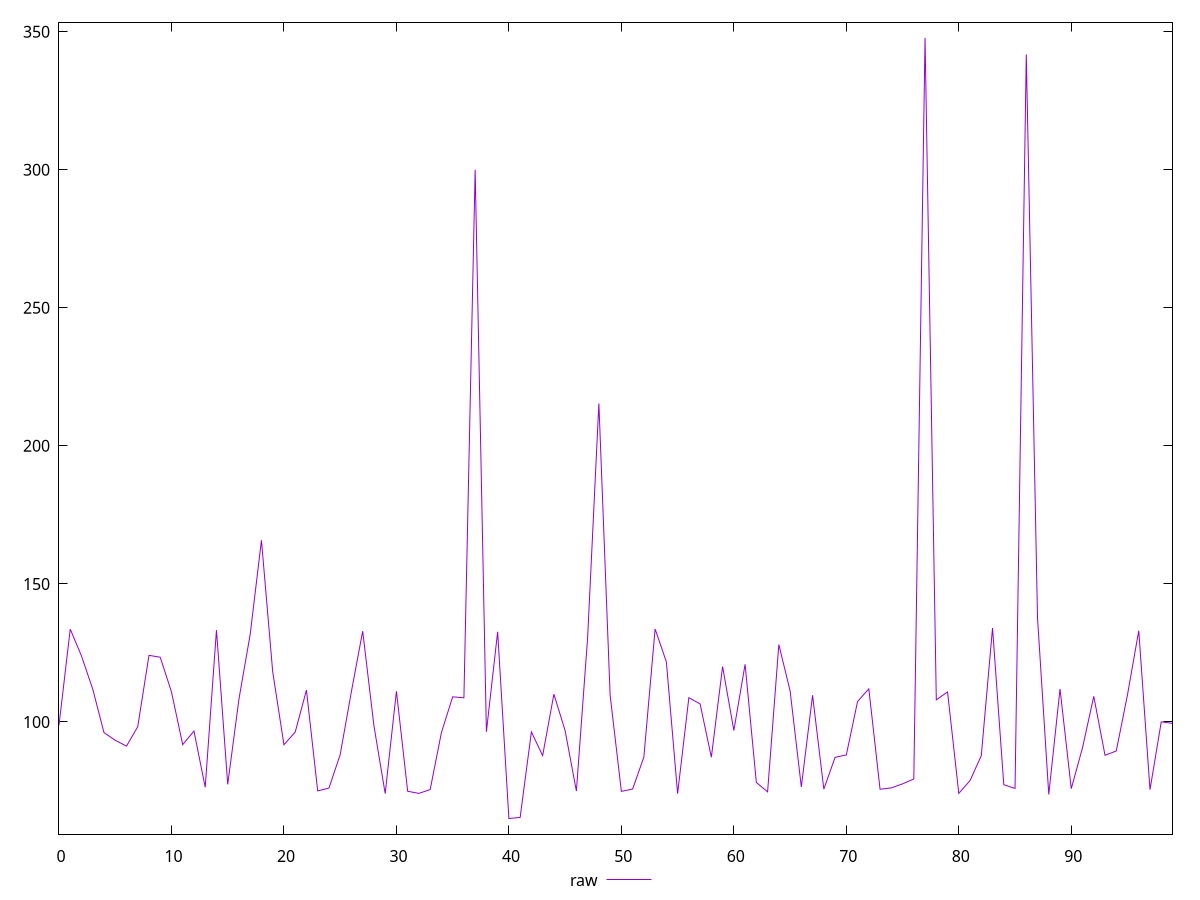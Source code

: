 reset

$raw <<EOF
0 98.798
1 133.61
2 123.878
3 111.883
4 96.125
5 93.34899999999999
6 91.242
7 98.263
8 124.10799999999999
9 123.443
10 110.868
11 91.77499999999999
12 96.69800000000001
13 76.32100000000001
14 133.256
15 77.388
16 108.30499999999999
17 131.773
18 165.798
19 118.17099999999999
20 91.728
21 96.319
22 111.51899999999999
23 75.016
24 76.031
25 88.143
26 111.07
27 132.87300000000002
28 98.634
29 74.04799999999999
30 111.115
31 74.884
32 74.12
33 75.492
34 96.11500000000001
35 109.095
36 108.728
37 300.031
38 96.426
39 132.644
40 65.009
41 65.415
42 96.36
43 87.795
44 110.054
45 96.82799999999999
46 74.952
47 130.536
48 215.352
49 109.693
50 74.849
51 75.686
52 87.274
53 133.652
54 121.766
55 74.008
56 108.779
57 106.504
58 87.22800000000001
59 120.053
60 96.89
61 120.87
62 78.064
63 74.674
64 128.011
65 111.298
66 76.461
67 109.64699999999999
68 75.646
69 87.166
70 88.051
71 107.389
72 111.98700000000001
73 75.61
74 76.10799999999999
75 77.557
76 79.327
77 347.78200000000004
78 107.988
79 110.85
80 74.126
81 78.748
82 87.797
83 134.02
84 77.262
85 75.904
86 341.807
87 137.643
88 73.72200000000001
89 111.95599999999999
90 75.829
91 90.646
92 109.265
93 87.92299999999999
94 89.47800000000001
95 109.857
96 133.04000000000002
97 75.459
98 100.024
99 99.484
EOF

set key outside below
set xrange [0:99]
set yrange [59.35354:353.43746000000004]
set trange [59.35354:353.43746000000004]
set terminal svg size 640, 500 enhanced background rgb 'white'
set output "report_00018_2021-02-10T15-25-16.877Z/server-response-time/samples/pages/raw/values.svg"

plot $raw title "raw" with line

reset
